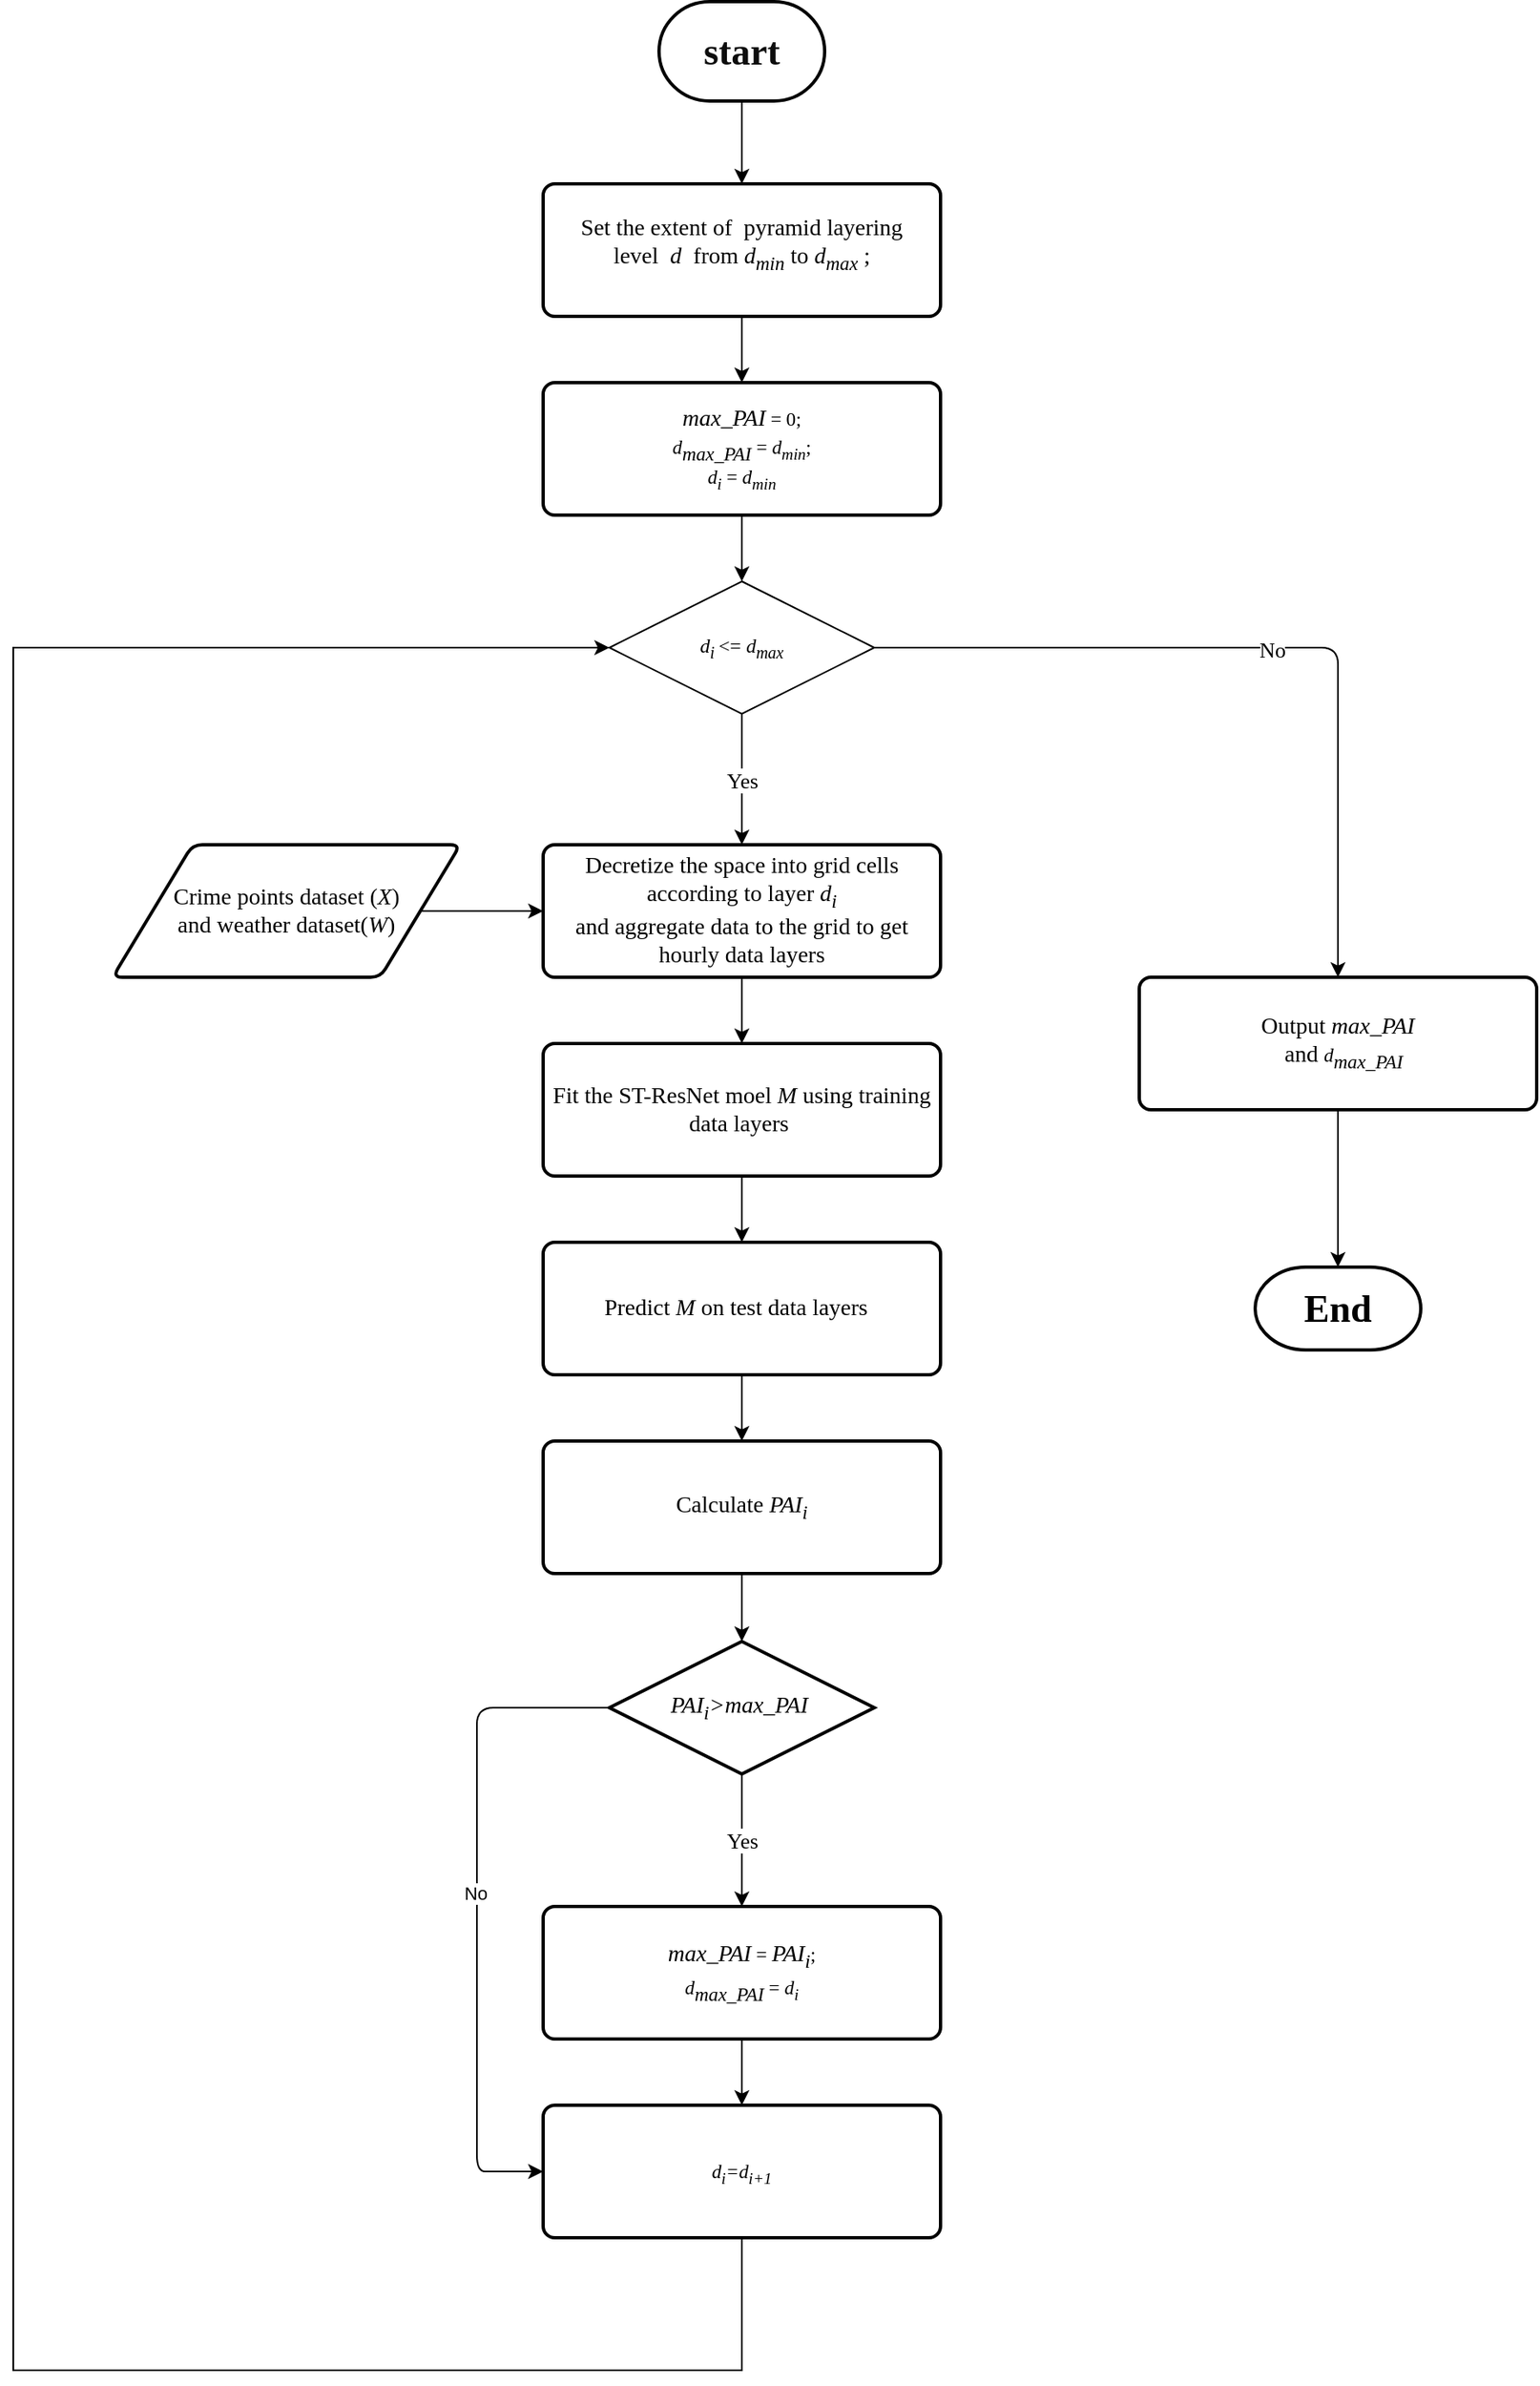 <mxfile version="14.5.8" type="github"><diagram id="C5RBs43oDa-KdzZeNtuy" name="Page-1"><mxGraphModel dx="2500" dy="896" grid="1" gridSize="10" guides="1" tooltips="1" connect="1" arrows="1" fold="1" page="1" pageScale="1" pageWidth="827" pageHeight="1169" math="0" shadow="0"><root><mxCell id="WIyWlLk6GJQsqaUBKTNV-0"/><mxCell id="WIyWlLk6GJQsqaUBKTNV-1" parent="WIyWlLk6GJQsqaUBKTNV-0"/><mxCell id="hjN7Fwfowrnle01kFaeb-0" value="start" style="strokeWidth=2;html=1;shape=mxgraph.flowchart.terminator;whiteSpace=wrap;fontSize=23;labelBackgroundColor=none;fontColor=#0D0D0D;fontFamily=Times New Roman;fontStyle=1" parent="WIyWlLk6GJQsqaUBKTNV-1" vertex="1"><mxGeometry x="190" y="90" width="100" height="60" as="geometry"/></mxCell><mxCell id="hjN7Fwfowrnle01kFaeb-1" value="&lt;font&gt;&lt;br&gt;&lt;div&gt;&lt;span&gt;Set the extent of&amp;nbsp; pyramid layering level&amp;nbsp;&amp;nbsp;&lt;/span&gt;&lt;i&gt;d&amp;nbsp; &lt;/i&gt;&lt;span&gt;from &lt;i&gt;d&lt;sub&gt;min&lt;/sub&gt;&lt;/i&gt; to &lt;i&gt;d&lt;/i&gt;&lt;span style=&quot;font-style: italic&quot;&gt;&lt;sub&gt;max&lt;/sub&gt;&amp;nbsp;&lt;/span&gt;;&lt;/span&gt;&lt;/div&gt;&lt;sup style=&quot;font-size: 14px&quot;&gt;&lt;br&gt;&lt;/sup&gt;&lt;/font&gt;" style="rounded=1;whiteSpace=wrap;html=1;absoluteArcSize=1;arcSize=14;strokeWidth=2;fontFamily=Times New Roman;fontSize=14;align=center;" parent="WIyWlLk6GJQsqaUBKTNV-1" vertex="1"><mxGeometry x="120" y="200" width="240" height="80" as="geometry"/></mxCell><mxCell id="hjN7Fwfowrnle01kFaeb-10" style="edgeStyle=orthogonalEdgeStyle;rounded=0;orthogonalLoop=1;jettySize=auto;html=1;exitX=1;exitY=0.5;exitDx=0;exitDy=0;entryX=0;entryY=0.5;entryDx=0;entryDy=0;fontSize=12;fontFamily=Times New Roman;" parent="WIyWlLk6GJQsqaUBKTNV-1" source="hjN7Fwfowrnle01kFaeb-2" target="hjN7Fwfowrnle01kFaeb-4" edge="1"><mxGeometry relative="1" as="geometry"/></mxCell><mxCell id="hjN7Fwfowrnle01kFaeb-2" value="Crime points dataset (&lt;i style=&quot;font-size: 14px;&quot;&gt;X&lt;/i&gt;)&lt;br style=&quot;font-size: 14px;&quot;&gt;and weather dataset(&lt;i style=&quot;font-size: 14px;&quot;&gt;W&lt;/i&gt;)" style="shape=parallelogram;html=1;strokeWidth=2;perimeter=parallelogramPerimeter;whiteSpace=wrap;rounded=1;arcSize=12;size=0.23;fontSize=14;fontFamily=Times New Roman;" parent="WIyWlLk6GJQsqaUBKTNV-1" vertex="1"><mxGeometry x="-140" y="599" width="210" height="80" as="geometry"/></mxCell><mxCell id="hjN7Fwfowrnle01kFaeb-3" value="&lt;i&gt;max_PAI&lt;/i&gt;&lt;span style=&quot;font-size: 11.667px&quot;&gt;&lt;i&gt;&amp;nbsp;&lt;/i&gt;= 0;&lt;/span&gt;&lt;br&gt;&lt;span style=&quot;font-size: 11.667px&quot;&gt;&lt;div&gt;&lt;i&gt;d&lt;/i&gt;&lt;i style=&quot;font-size: 14px&quot;&gt;&lt;sub&gt;max_PAI&amp;nbsp;&lt;/sub&gt;&lt;/i&gt;=&amp;nbsp;&lt;i&gt;d&lt;sub&gt;min&lt;/sub&gt;&lt;/i&gt;;&lt;/div&gt;&lt;div&gt;&lt;i&gt;d&lt;sub&gt;i&lt;/sub&gt; &lt;/i&gt;= &lt;i&gt;d&lt;sub&gt;min&lt;/sub&gt;&lt;/i&gt;&lt;/div&gt;&lt;/span&gt;" style="rounded=1;whiteSpace=wrap;html=1;absoluteArcSize=1;arcSize=14;strokeWidth=2;fontSize=14;fontFamily=Times New Roman;align=center;" parent="WIyWlLk6GJQsqaUBKTNV-1" vertex="1"><mxGeometry x="120" y="320" width="240" height="80" as="geometry"/></mxCell><mxCell id="hjN7Fwfowrnle01kFaeb-4" value="Decretize the space into grid cells according to layer &lt;i&gt;d&lt;sub&gt;i&lt;/sub&gt;&lt;/i&gt;&lt;br&gt;and aggregate data to the grid to get hourly data layers" style="rounded=1;whiteSpace=wrap;html=1;absoluteArcSize=1;arcSize=14;strokeWidth=2;fontSize=14;fontFamily=Times New Roman;" parent="WIyWlLk6GJQsqaUBKTNV-1" vertex="1"><mxGeometry x="120" y="599" width="240" height="80" as="geometry"/></mxCell><mxCell id="hjN7Fwfowrnle01kFaeb-5" value="Fit the ST-ResNet moel &lt;i style=&quot;font-size: 14px;&quot;&gt;M&lt;/i&gt; using training data layers&amp;nbsp;" style="rounded=1;whiteSpace=wrap;html=1;absoluteArcSize=1;arcSize=14;strokeWidth=2;fontSize=14;fontFamily=Times New Roman;" parent="WIyWlLk6GJQsqaUBKTNV-1" vertex="1"><mxGeometry x="120" y="719" width="240" height="80" as="geometry"/></mxCell><mxCell id="hjN7Fwfowrnle01kFaeb-6" value="Predict &lt;i style=&quot;font-size: 14px;&quot;&gt;M&lt;/i&gt; on test data layers&amp;nbsp;&amp;nbsp;" style="rounded=1;whiteSpace=wrap;html=1;absoluteArcSize=1;arcSize=14;strokeWidth=2;fontSize=14;fontFamily=Times New Roman;" parent="WIyWlLk6GJQsqaUBKTNV-1" vertex="1"><mxGeometry x="120" y="839" width="240" height="80" as="geometry"/></mxCell><mxCell id="hjN7Fwfowrnle01kFaeb-7" value="Calculate&amp;nbsp;&lt;span style=&quot;font-size: 14px&quot;&gt;&lt;i&gt;PAI&lt;sub&gt;i&lt;/sub&gt;&lt;/i&gt;&lt;/span&gt;" style="rounded=1;whiteSpace=wrap;html=1;absoluteArcSize=1;arcSize=14;strokeWidth=2;fontSize=14;fontFamily=Times New Roman;" parent="WIyWlLk6GJQsqaUBKTNV-1" vertex="1"><mxGeometry x="120" y="959" width="240" height="80" as="geometry"/></mxCell><mxCell id="hjN7Fwfowrnle01kFaeb-11" value="" style="endArrow=classic;html=1;fontSize=12;exitX=0.5;exitY=1;exitDx=0;exitDy=0;exitPerimeter=0;entryX=0.5;entryY=0;entryDx=0;entryDy=0;fontFamily=Times New Roman;" parent="WIyWlLk6GJQsqaUBKTNV-1" source="hjN7Fwfowrnle01kFaeb-0" target="hjN7Fwfowrnle01kFaeb-1" edge="1"><mxGeometry width="50" height="50" relative="1" as="geometry"><mxPoint x="160" y="420" as="sourcePoint"/><mxPoint x="210" y="370" as="targetPoint"/></mxGeometry></mxCell><mxCell id="hjN7Fwfowrnle01kFaeb-12" value="" style="endArrow=classic;html=1;fontSize=12;exitX=0.5;exitY=1;exitDx=0;exitDy=0;entryX=0.5;entryY=0;entryDx=0;entryDy=0;fontFamily=Times New Roman;" parent="WIyWlLk6GJQsqaUBKTNV-1" source="hjN7Fwfowrnle01kFaeb-1" target="hjN7Fwfowrnle01kFaeb-3" edge="1"><mxGeometry width="50" height="50" relative="1" as="geometry"><mxPoint x="160" y="420" as="sourcePoint"/><mxPoint x="210" y="370" as="targetPoint"/></mxGeometry></mxCell><mxCell id="hjN7Fwfowrnle01kFaeb-13" value="" style="endArrow=classic;html=1;fontSize=12;exitX=0.5;exitY=1;exitDx=0;exitDy=0;fontFamily=Times New Roman;" parent="WIyWlLk6GJQsqaUBKTNV-1" source="hjN7Fwfowrnle01kFaeb-3" target="YA9H4fB15c2VrXf1QAoc-0" edge="1"><mxGeometry width="50" height="50" relative="1" as="geometry"><mxPoint x="160" y="500" as="sourcePoint"/><mxPoint x="410" y="430" as="targetPoint"/></mxGeometry></mxCell><mxCell id="hjN7Fwfowrnle01kFaeb-14" value="" style="endArrow=classic;html=1;fontSize=12;entryX=0.5;entryY=0;entryDx=0;entryDy=0;exitX=0.5;exitY=1;exitDx=0;exitDy=0;fontFamily=Times New Roman;" parent="WIyWlLk6GJQsqaUBKTNV-1" source="hjN7Fwfowrnle01kFaeb-4" target="hjN7Fwfowrnle01kFaeb-5" edge="1"><mxGeometry width="50" height="50" relative="1" as="geometry"><mxPoint x="230" y="560" as="sourcePoint"/><mxPoint x="210" y="530" as="targetPoint"/></mxGeometry></mxCell><mxCell id="hjN7Fwfowrnle01kFaeb-15" value="" style="endArrow=classic;html=1;fontSize=12;entryX=0.5;entryY=0;entryDx=0;entryDy=0;exitX=0.5;exitY=1;exitDx=0;exitDy=0;fontFamily=Times New Roman;" parent="WIyWlLk6GJQsqaUBKTNV-1" source="hjN7Fwfowrnle01kFaeb-5" target="hjN7Fwfowrnle01kFaeb-6" edge="1"><mxGeometry width="50" height="50" relative="1" as="geometry"><mxPoint x="220" y="690" as="sourcePoint"/><mxPoint x="210" y="700" as="targetPoint"/></mxGeometry></mxCell><mxCell id="hjN7Fwfowrnle01kFaeb-16" value="" style="endArrow=classic;html=1;fontSize=12;exitX=0.5;exitY=1;exitDx=0;exitDy=0;entryX=0.5;entryY=0;entryDx=0;entryDy=0;fontFamily=Times New Roman;" parent="WIyWlLk6GJQsqaUBKTNV-1" source="hjN7Fwfowrnle01kFaeb-6" target="hjN7Fwfowrnle01kFaeb-7" edge="1"><mxGeometry width="50" height="50" relative="1" as="geometry"><mxPoint x="160" y="830" as="sourcePoint"/><mxPoint x="210" y="780" as="targetPoint"/></mxGeometry></mxCell><mxCell id="YA9H4fB15c2VrXf1QAoc-7" style="edgeStyle=orthogonalEdgeStyle;rounded=0;orthogonalLoop=1;jettySize=auto;html=1;entryX=0;entryY=0.5;entryDx=0;entryDy=0;exitX=0.5;exitY=1;exitDx=0;exitDy=0;" edge="1" parent="WIyWlLk6GJQsqaUBKTNV-1" source="YA9H4fB15c2VrXf1QAoc-8" target="YA9H4fB15c2VrXf1QAoc-0"><mxGeometry relative="1" as="geometry"><mxPoint x="-200" y="430" as="targetPoint"/><mxPoint x="10" y="1380" as="sourcePoint"/><Array as="points"><mxPoint x="240" y="1520"/><mxPoint x="-200" y="1520"/><mxPoint x="-200" y="480"/></Array></mxGeometry></mxCell><mxCell id="hjN7Fwfowrnle01kFaeb-18" value="&lt;i&gt;PAI&lt;sub&gt;i&lt;/sub&gt;&amp;gt;&lt;/i&gt;&lt;i&gt;max_PAI&lt;/i&gt;&lt;i&gt;&lt;sub&gt;&amp;nbsp;&lt;/sub&gt;&lt;/i&gt;" style="strokeWidth=2;html=1;shape=mxgraph.flowchart.decision;whiteSpace=wrap;fontSize=14;fontFamily=Times New Roman;" parent="WIyWlLk6GJQsqaUBKTNV-1" vertex="1"><mxGeometry x="160" y="1080" width="160" height="80" as="geometry"/></mxCell><mxCell id="hjN7Fwfowrnle01kFaeb-19" value="" style="endArrow=classic;html=1;fontSize=12;exitX=0.5;exitY=1;exitDx=0;exitDy=0;fontFamily=Times New Roman;entryX=0.5;entryY=0;entryDx=0;entryDy=0;entryPerimeter=0;" parent="WIyWlLk6GJQsqaUBKTNV-1" source="hjN7Fwfowrnle01kFaeb-7" target="hjN7Fwfowrnle01kFaeb-18" edge="1"><mxGeometry width="50" height="50" relative="1" as="geometry"><mxPoint x="160" y="1000" as="sourcePoint"/><mxPoint x="390" y="1060" as="targetPoint"/></mxGeometry></mxCell><mxCell id="hjN7Fwfowrnle01kFaeb-20" value="" style="endArrow=classic;html=1;fontSize=12;exitX=0.5;exitY=1;exitDx=0;exitDy=0;exitPerimeter=0;fontFamily=Times New Roman;entryX=0.5;entryY=0;entryDx=0;entryDy=0;" parent="WIyWlLk6GJQsqaUBKTNV-1" source="hjN7Fwfowrnle01kFaeb-18" target="YA9H4fB15c2VrXf1QAoc-5" edge="1"><mxGeometry relative="1" as="geometry"><mxPoint x="110" y="1131" as="sourcePoint"/><mxPoint x="240" y="1240" as="targetPoint"/></mxGeometry></mxCell><mxCell id="hjN7Fwfowrnle01kFaeb-21" value="Yes" style="edgeLabel;resizable=0;html=1;align=center;verticalAlign=middle;fontFamily=Times New Roman;fontSize=13;" parent="hjN7Fwfowrnle01kFaeb-20" connectable="0" vertex="1"><mxGeometry relative="1" as="geometry"/></mxCell><mxCell id="hjN7Fwfowrnle01kFaeb-23" value="" style="endArrow=classic;html=1;fontSize=12;fontFamily=Times New Roman;exitX=1;exitY=0.5;exitDx=0;exitDy=0;entryX=0.5;entryY=0;entryDx=0;entryDy=0;" parent="WIyWlLk6GJQsqaUBKTNV-1" source="YA9H4fB15c2VrXf1QAoc-0" target="YA9H4fB15c2VrXf1QAoc-14" edge="1"><mxGeometry relative="1" as="geometry"><mxPoint x="420" y="350" as="sourcePoint"/><mxPoint x="520" y="760" as="targetPoint"/><Array as="points"><mxPoint x="600" y="480"/></Array></mxGeometry></mxCell><mxCell id="hjN7Fwfowrnle01kFaeb-24" value="No" style="edgeLabel;resizable=0;html=1;align=center;verticalAlign=middle;fontFamily=Times New Roman;fontSize=13;" parent="hjN7Fwfowrnle01kFaeb-23" connectable="0" vertex="1"><mxGeometry relative="1" as="geometry"><mxPoint y="1" as="offset"/></mxGeometry></mxCell><mxCell id="hjN7Fwfowrnle01kFaeb-26" value="End" style="strokeWidth=2;html=1;shape=mxgraph.flowchart.terminator;whiteSpace=wrap;fontSize=23;fontFamily=Times New Roman;fontStyle=1" parent="WIyWlLk6GJQsqaUBKTNV-1" vertex="1"><mxGeometry x="550" y="854" width="100" height="50" as="geometry"/></mxCell><mxCell id="YA9H4fB15c2VrXf1QAoc-0" value="&lt;font face=&quot;Times New Roman&quot;&gt;&lt;i&gt;d&lt;sub&gt;i&amp;nbsp;&lt;/sub&gt;&lt;/i&gt;&amp;lt;=&amp;nbsp;&lt;i&gt;d&lt;sub&gt;max&lt;/sub&gt;&lt;/i&gt;&lt;/font&gt;" style="rhombus;whiteSpace=wrap;html=1;" vertex="1" parent="WIyWlLk6GJQsqaUBKTNV-1"><mxGeometry x="160" y="440" width="160" height="80" as="geometry"/></mxCell><mxCell id="YA9H4fB15c2VrXf1QAoc-1" value="" style="endArrow=classic;html=1;fontSize=12;exitX=0.5;exitY=1;exitDx=0;exitDy=0;fontFamily=Times New Roman;" edge="1" parent="WIyWlLk6GJQsqaUBKTNV-1" source="YA9H4fB15c2VrXf1QAoc-0" target="hjN7Fwfowrnle01kFaeb-4"><mxGeometry relative="1" as="geometry"><mxPoint x="359.31" y="898" as="sourcePoint"/><mxPoint x="359.31" y="959" as="targetPoint"/></mxGeometry></mxCell><mxCell id="YA9H4fB15c2VrXf1QAoc-2" value="Yes" style="edgeLabel;resizable=0;html=1;align=center;verticalAlign=middle;fontFamily=Times New Roman;fontSize=13;" connectable="0" vertex="1" parent="YA9H4fB15c2VrXf1QAoc-1"><mxGeometry relative="1" as="geometry"/></mxCell><mxCell id="YA9H4fB15c2VrXf1QAoc-5" value="&lt;i&gt;max_PAI&lt;/i&gt;&lt;span style=&quot;font-size: 11.667px&quot;&gt;&lt;i&gt;&amp;nbsp;&lt;/i&gt;=&amp;nbsp;&lt;/span&gt;&lt;i&gt;PAI&lt;sub&gt;i&lt;/sub&gt;&lt;/i&gt;&lt;span style=&quot;font-size: 11.667px&quot;&gt;;&lt;/span&gt;&lt;br&gt;&lt;span style=&quot;font-size: 11.667px&quot;&gt;&lt;i&gt;d&lt;/i&gt;&lt;i style=&quot;font-size: 14px&quot;&gt;&lt;sub&gt;max_PAI&amp;nbsp;&lt;/sub&gt;&lt;/i&gt;=&amp;nbsp;&lt;i&gt;d&lt;sub&gt;i&lt;/sub&gt;&lt;/i&gt;&lt;/span&gt;&lt;span style=&quot;font-size: 11.667px&quot;&gt;&lt;i&gt;&lt;sub&gt;&lt;br&gt;&lt;/sub&gt;&lt;/i&gt;&lt;/span&gt;" style="rounded=1;whiteSpace=wrap;html=1;absoluteArcSize=1;arcSize=14;strokeWidth=2;fontSize=14;fontFamily=Times New Roman;" vertex="1" parent="WIyWlLk6GJQsqaUBKTNV-1"><mxGeometry x="120" y="1240" width="240" height="80" as="geometry"/></mxCell><mxCell id="YA9H4fB15c2VrXf1QAoc-8" value="&lt;span style=&quot;font-size: 11.667px&quot;&gt;&lt;i&gt;d&lt;sub&gt;i&lt;/sub&gt;=d&lt;sub&gt;i+1&lt;/sub&gt;&lt;br&gt;&lt;/i&gt;&lt;/span&gt;" style="rounded=1;whiteSpace=wrap;html=1;absoluteArcSize=1;arcSize=14;strokeWidth=2;fontSize=14;fontFamily=Times New Roman;" vertex="1" parent="WIyWlLk6GJQsqaUBKTNV-1"><mxGeometry x="120" y="1360" width="240" height="80" as="geometry"/></mxCell><mxCell id="YA9H4fB15c2VrXf1QAoc-9" value="" style="endArrow=classic;html=1;exitX=0.5;exitY=1;exitDx=0;exitDy=0;" edge="1" parent="WIyWlLk6GJQsqaUBKTNV-1" source="YA9H4fB15c2VrXf1QAoc-5" target="YA9H4fB15c2VrXf1QAoc-8"><mxGeometry width="50" height="50" relative="1" as="geometry"><mxPoint x="240" y="1420" as="sourcePoint"/><mxPoint x="290" y="1370" as="targetPoint"/></mxGeometry></mxCell><mxCell id="YA9H4fB15c2VrXf1QAoc-11" value="" style="endArrow=classic;html=1;exitX=0;exitY=0.5;exitDx=0;exitDy=0;exitPerimeter=0;entryX=0;entryY=0.5;entryDx=0;entryDy=0;" edge="1" parent="WIyWlLk6GJQsqaUBKTNV-1" source="hjN7Fwfowrnle01kFaeb-18" target="YA9H4fB15c2VrXf1QAoc-8"><mxGeometry relative="1" as="geometry"><mxPoint x="160" y="1260" as="sourcePoint"/><mxPoint x="240" y="1320" as="targetPoint"/><Array as="points"><mxPoint x="80" y="1120"/><mxPoint x="80" y="1400"/><mxPoint x="90" y="1400"/></Array></mxGeometry></mxCell><mxCell id="YA9H4fB15c2VrXf1QAoc-13" value="No" style="edgeLabel;html=1;align=center;verticalAlign=middle;resizable=0;points=[];" vertex="1" connectable="0" parent="YA9H4fB15c2VrXf1QAoc-11"><mxGeometry x="-0.042" y="-1" relative="1" as="geometry"><mxPoint as="offset"/></mxGeometry></mxCell><mxCell id="YA9H4fB15c2VrXf1QAoc-14" value="Output&amp;nbsp;&lt;i&gt;max_PAI&lt;/i&gt;&lt;br&gt;&amp;nbsp; and&amp;nbsp;&lt;i style=&quot;font-size: 11.667px&quot;&gt;d&lt;/i&gt;&lt;i&gt;&lt;sub&gt;max_PAI&lt;/sub&gt;&lt;/i&gt;" style="rounded=1;whiteSpace=wrap;html=1;absoluteArcSize=1;arcSize=14;strokeWidth=2;fontSize=14;fontFamily=Times New Roman;" vertex="1" parent="WIyWlLk6GJQsqaUBKTNV-1"><mxGeometry x="480" y="679" width="240" height="80" as="geometry"/></mxCell><mxCell id="YA9H4fB15c2VrXf1QAoc-15" value="" style="endArrow=classic;html=1;exitX=0.5;exitY=1;exitDx=0;exitDy=0;entryX=0.5;entryY=0;entryDx=0;entryDy=0;entryPerimeter=0;" edge="1" parent="WIyWlLk6GJQsqaUBKTNV-1" source="YA9H4fB15c2VrXf1QAoc-14" target="hjN7Fwfowrnle01kFaeb-26"><mxGeometry width="50" height="50" relative="1" as="geometry"><mxPoint x="520" y="910" as="sourcePoint"/><mxPoint x="570" y="860" as="targetPoint"/></mxGeometry></mxCell></root></mxGraphModel></diagram></mxfile>